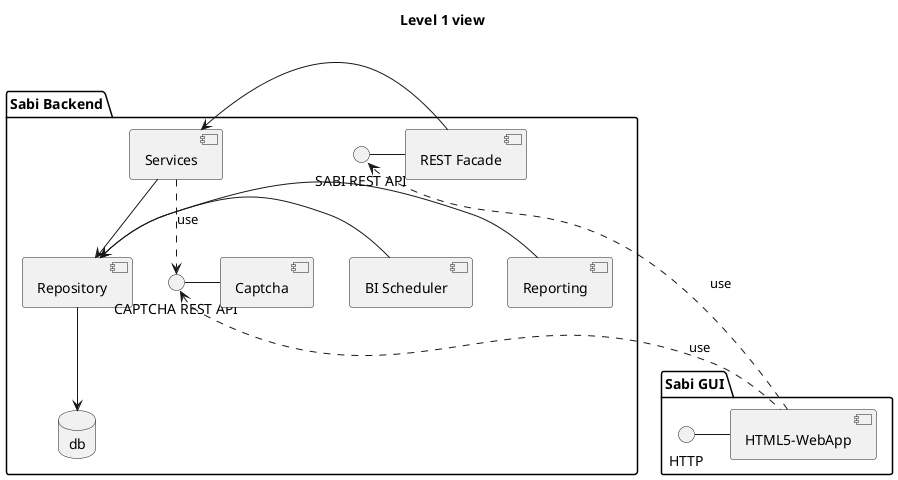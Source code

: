 @startuml

skinparam monochrome true
skinparam componentStyle uml2

package "Sabi GUI" {
HTTP - [HTML5-WebApp]
}

package "Sabi Backend" {
title Level 1 view
interface "SABI REST API" as rest
database db
[HTML5-WebApp] ..> rest : use
rest - [REST Facade]
[REST Facade] -> [Services]
[Repository] --> db

together {
[Services] --> [Repository]
[Reporting] -> [Repository]
[BI Scheduler] -> [Repository]
}

interface "CAPTCHA REST API" as rest2
rest2 - [Captcha]

[Services] ..> rest2 : use
rest2 <.. [HTML5-WebApp] : use

}

@enduml